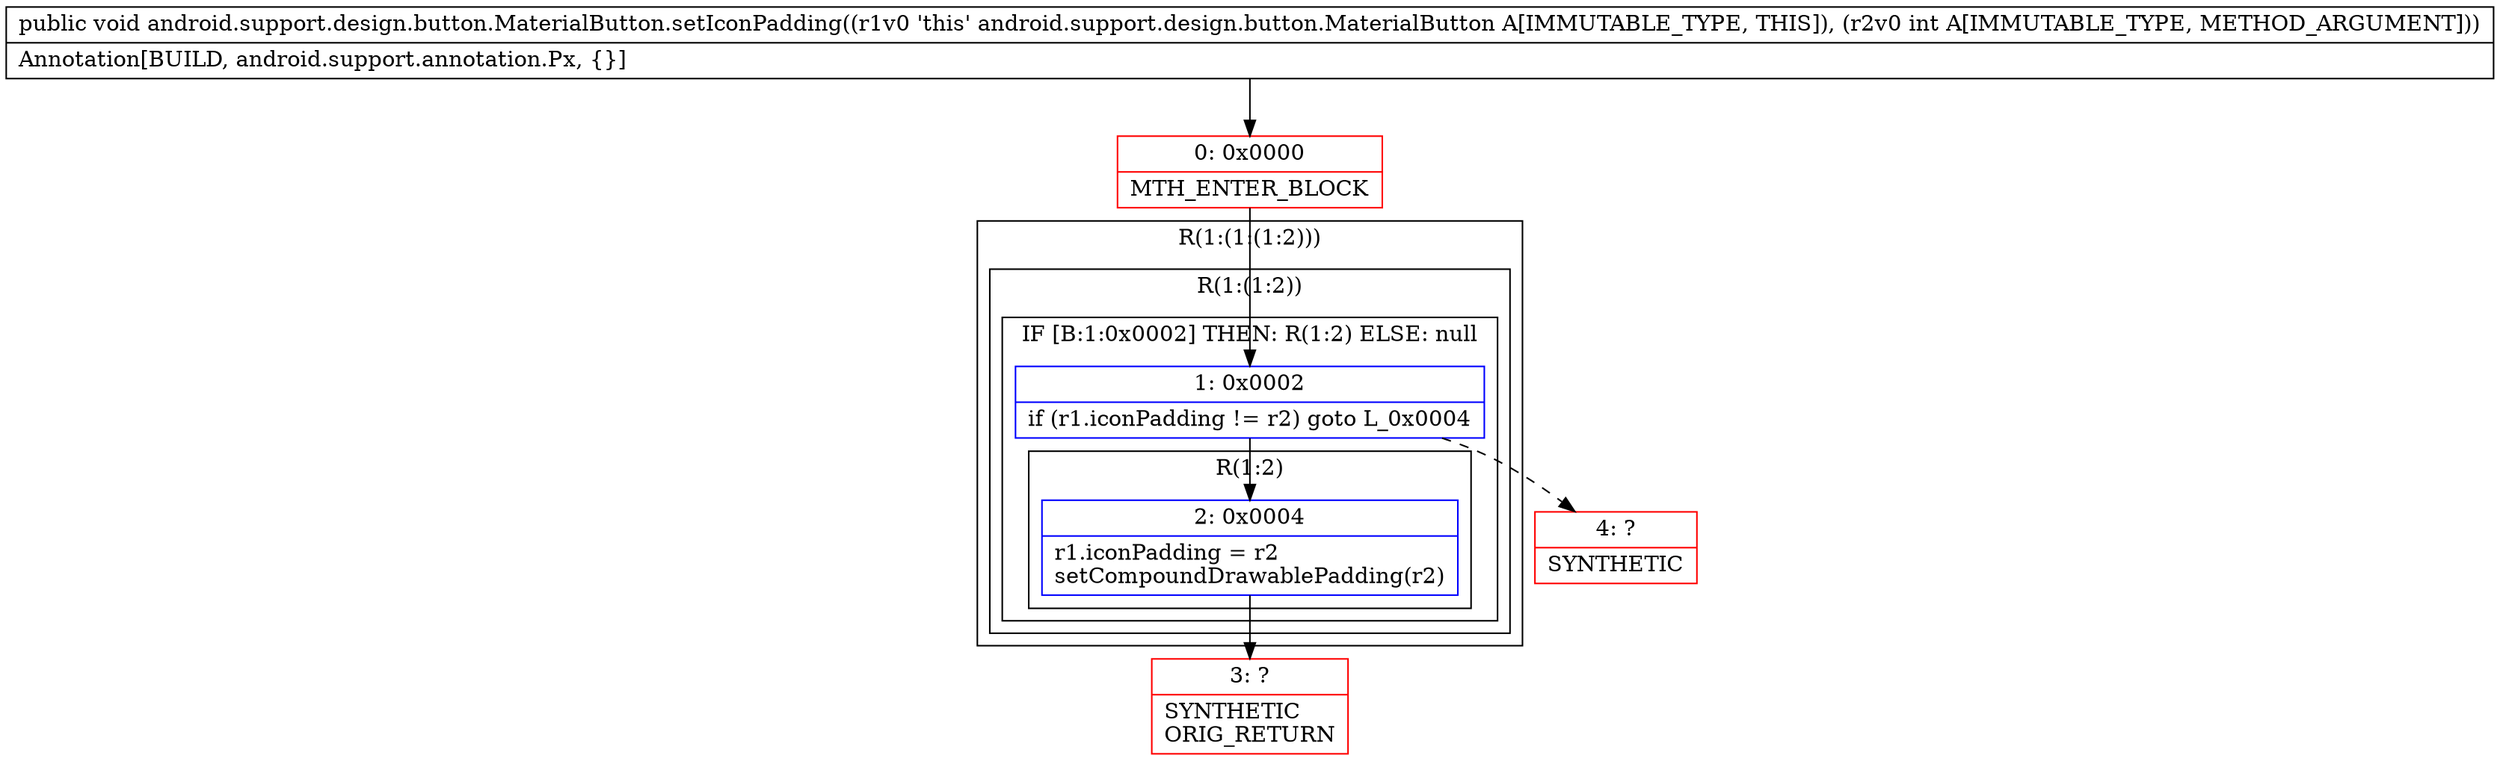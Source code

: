 digraph "CFG forandroid.support.design.button.MaterialButton.setIconPadding(I)V" {
subgraph cluster_Region_1481312618 {
label = "R(1:(1:(1:2)))";
node [shape=record,color=blue];
subgraph cluster_Region_1737012907 {
label = "R(1:(1:2))";
node [shape=record,color=blue];
subgraph cluster_IfRegion_775042347 {
label = "IF [B:1:0x0002] THEN: R(1:2) ELSE: null";
node [shape=record,color=blue];
Node_1 [shape=record,label="{1\:\ 0x0002|if (r1.iconPadding != r2) goto L_0x0004\l}"];
subgraph cluster_Region_566910381 {
label = "R(1:2)";
node [shape=record,color=blue];
Node_2 [shape=record,label="{2\:\ 0x0004|r1.iconPadding = r2\lsetCompoundDrawablePadding(r2)\l}"];
}
}
}
}
Node_0 [shape=record,color=red,label="{0\:\ 0x0000|MTH_ENTER_BLOCK\l}"];
Node_3 [shape=record,color=red,label="{3\:\ ?|SYNTHETIC\lORIG_RETURN\l}"];
Node_4 [shape=record,color=red,label="{4\:\ ?|SYNTHETIC\l}"];
MethodNode[shape=record,label="{public void android.support.design.button.MaterialButton.setIconPadding((r1v0 'this' android.support.design.button.MaterialButton A[IMMUTABLE_TYPE, THIS]), (r2v0 int A[IMMUTABLE_TYPE, METHOD_ARGUMENT]))  | Annotation[BUILD, android.support.annotation.Px, \{\}]\l}"];
MethodNode -> Node_0;
Node_1 -> Node_2;
Node_1 -> Node_4[style=dashed];
Node_2 -> Node_3;
Node_0 -> Node_1;
}

